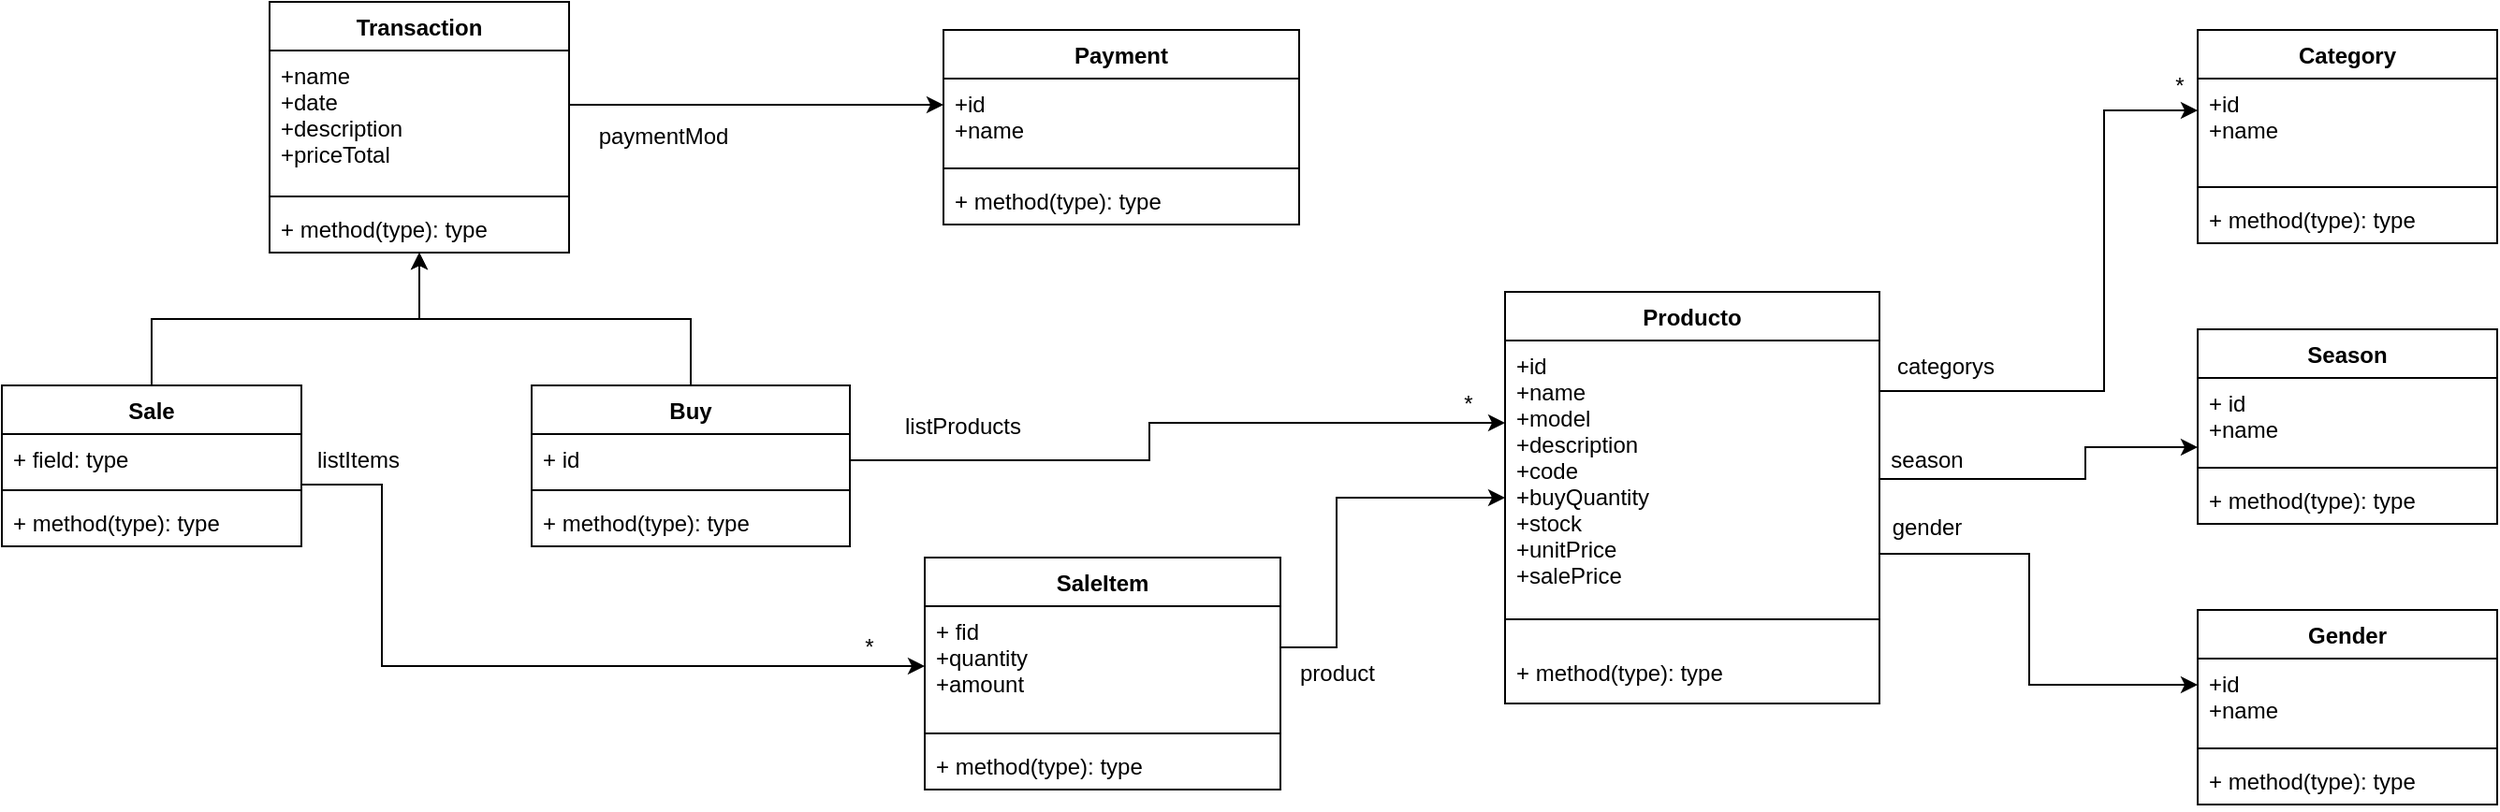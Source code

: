 <mxfile version="13.4.6" type="device"><diagram id="o3PW5R3vYJjPQgusgjDP" name="Page-1"><mxGraphModel dx="1695" dy="450" grid="1" gridSize="10" guides="1" tooltips="1" connect="1" arrows="1" fold="1" page="1" pageScale="1" pageWidth="827" pageHeight="1169" math="0" shadow="0"><root><mxCell id="0"/><mxCell id="1" parent="0"/><mxCell id="BjkdoYRgMrt3FlkHS1Pd-18" style="edgeStyle=orthogonalEdgeStyle;rounded=0;orthogonalLoop=1;jettySize=auto;html=1;" edge="1" parent="1" source="BjkdoYRgMrt3FlkHS1Pd-1" target="BjkdoYRgMrt3FlkHS1Pd-10"><mxGeometry relative="1" as="geometry"><Array as="points"><mxPoint x="540" y="440"/><mxPoint x="540" y="423"/></Array></mxGeometry></mxCell><mxCell id="BjkdoYRgMrt3FlkHS1Pd-1" value="Producto" style="swimlane;fontStyle=1;align=center;verticalAlign=top;childLayout=stackLayout;horizontal=1;startSize=26;horizontalStack=0;resizeParent=1;resizeParentMax=0;resizeLast=0;collapsible=1;marginBottom=0;" vertex="1" parent="1"><mxGeometry x="230" y="340" width="200" height="220" as="geometry"/></mxCell><mxCell id="BjkdoYRgMrt3FlkHS1Pd-2" value="+id&#10;+name&#10;+model&#10;+description&#10;+code&#10;+buyQuantity&#10;+stock&#10;+unitPrice&#10;+salePrice" style="text;strokeColor=none;fillColor=none;align=left;verticalAlign=top;spacingLeft=4;spacingRight=4;overflow=hidden;rotatable=0;points=[[0,0.5],[1,0.5]];portConstraint=eastwest;" vertex="1" parent="BjkdoYRgMrt3FlkHS1Pd-1"><mxGeometry y="26" width="200" height="134" as="geometry"/></mxCell><mxCell id="BjkdoYRgMrt3FlkHS1Pd-3" value="" style="line;strokeWidth=1;fillColor=none;align=left;verticalAlign=middle;spacingTop=-1;spacingLeft=3;spacingRight=3;rotatable=0;labelPosition=right;points=[];portConstraint=eastwest;" vertex="1" parent="BjkdoYRgMrt3FlkHS1Pd-1"><mxGeometry y="160" width="200" height="30" as="geometry"/></mxCell><mxCell id="BjkdoYRgMrt3FlkHS1Pd-4" value="+ method(type): type" style="text;strokeColor=none;fillColor=none;align=left;verticalAlign=top;spacingLeft=4;spacingRight=4;overflow=hidden;rotatable=0;points=[[0,0.5],[1,0.5]];portConstraint=eastwest;" vertex="1" parent="BjkdoYRgMrt3FlkHS1Pd-1"><mxGeometry y="190" width="200" height="30" as="geometry"/></mxCell><mxCell id="BjkdoYRgMrt3FlkHS1Pd-9" style="edgeStyle=orthogonalEdgeStyle;rounded=0;orthogonalLoop=1;jettySize=auto;html=1;exitX=1;exitY=0.5;exitDx=0;exitDy=0;" edge="1" parent="1" source="BjkdoYRgMrt3FlkHS1Pd-2" target="BjkdoYRgMrt3FlkHS1Pd-5"><mxGeometry relative="1" as="geometry"><Array as="points"><mxPoint x="430" y="393"/><mxPoint x="550" y="393"/><mxPoint x="550" y="243"/></Array></mxGeometry></mxCell><mxCell id="BjkdoYRgMrt3FlkHS1Pd-19" style="edgeStyle=orthogonalEdgeStyle;rounded=0;orthogonalLoop=1;jettySize=auto;html=1;" edge="1" parent="1" source="BjkdoYRgMrt3FlkHS1Pd-1" target="BjkdoYRgMrt3FlkHS1Pd-14"><mxGeometry relative="1" as="geometry"><Array as="points"><mxPoint x="510" y="480"/><mxPoint x="510" y="550"/></Array></mxGeometry></mxCell><mxCell id="BjkdoYRgMrt3FlkHS1Pd-5" value="Category" style="swimlane;fontStyle=1;align=center;verticalAlign=top;childLayout=stackLayout;horizontal=1;startSize=26;horizontalStack=0;resizeParent=1;resizeParentMax=0;resizeLast=0;collapsible=1;marginBottom=0;" vertex="1" parent="1"><mxGeometry x="600" y="200" width="160" height="114" as="geometry"/></mxCell><mxCell id="BjkdoYRgMrt3FlkHS1Pd-6" value="+id&#10;+name" style="text;strokeColor=none;fillColor=none;align=left;verticalAlign=top;spacingLeft=4;spacingRight=4;overflow=hidden;rotatable=0;points=[[0,0.5],[1,0.5]];portConstraint=eastwest;" vertex="1" parent="BjkdoYRgMrt3FlkHS1Pd-5"><mxGeometry y="26" width="160" height="54" as="geometry"/></mxCell><mxCell id="BjkdoYRgMrt3FlkHS1Pd-7" value="" style="line;strokeWidth=1;fillColor=none;align=left;verticalAlign=middle;spacingTop=-1;spacingLeft=3;spacingRight=3;rotatable=0;labelPosition=right;points=[];portConstraint=eastwest;" vertex="1" parent="BjkdoYRgMrt3FlkHS1Pd-5"><mxGeometry y="80" width="160" height="8" as="geometry"/></mxCell><mxCell id="BjkdoYRgMrt3FlkHS1Pd-8" value="+ method(type): type" style="text;strokeColor=none;fillColor=none;align=left;verticalAlign=top;spacingLeft=4;spacingRight=4;overflow=hidden;rotatable=0;points=[[0,0.5],[1,0.5]];portConstraint=eastwest;" vertex="1" parent="BjkdoYRgMrt3FlkHS1Pd-5"><mxGeometry y="88" width="160" height="26" as="geometry"/></mxCell><mxCell id="BjkdoYRgMrt3FlkHS1Pd-38" style="edgeStyle=orthogonalEdgeStyle;rounded=0;orthogonalLoop=1;jettySize=auto;html=1;" edge="1" parent="1" source="BjkdoYRgMrt3FlkHS1Pd-29" target="BjkdoYRgMrt3FlkHS1Pd-33"><mxGeometry relative="1" as="geometry"><Array as="points"><mxPoint x="-370" y="443"/><mxPoint x="-370" y="540"/></Array></mxGeometry></mxCell><mxCell id="BjkdoYRgMrt3FlkHS1Pd-37" style="edgeStyle=orthogonalEdgeStyle;rounded=0;orthogonalLoop=1;jettySize=auto;html=1;" edge="1" parent="1" source="BjkdoYRgMrt3FlkHS1Pd-33" target="BjkdoYRgMrt3FlkHS1Pd-1"><mxGeometry relative="1" as="geometry"><Array as="points"><mxPoint x="140" y="530"/><mxPoint x="140" y="450"/></Array></mxGeometry></mxCell><mxCell id="BjkdoYRgMrt3FlkHS1Pd-44" style="edgeStyle=orthogonalEdgeStyle;rounded=0;orthogonalLoop=1;jettySize=auto;html=1;" edge="1" parent="1" source="BjkdoYRgMrt3FlkHS1Pd-29" target="BjkdoYRgMrt3FlkHS1Pd-39"><mxGeometry relative="1" as="geometry"/></mxCell><mxCell id="BjkdoYRgMrt3FlkHS1Pd-45" style="edgeStyle=orthogonalEdgeStyle;rounded=0;orthogonalLoop=1;jettySize=auto;html=1;" edge="1" parent="1" source="BjkdoYRgMrt3FlkHS1Pd-39" target="BjkdoYRgMrt3FlkHS1Pd-25"><mxGeometry relative="1" as="geometry"><Array as="points"><mxPoint x="-170" y="240"/><mxPoint x="-170" y="240"/></Array></mxGeometry></mxCell><mxCell id="BjkdoYRgMrt3FlkHS1Pd-46" style="edgeStyle=orthogonalEdgeStyle;rounded=0;orthogonalLoop=1;jettySize=auto;html=1;" edge="1" parent="1" source="BjkdoYRgMrt3FlkHS1Pd-20" target="BjkdoYRgMrt3FlkHS1Pd-39"><mxGeometry relative="1" as="geometry"/></mxCell><mxCell id="BjkdoYRgMrt3FlkHS1Pd-47" style="edgeStyle=orthogonalEdgeStyle;rounded=0;orthogonalLoop=1;jettySize=auto;html=1;" edge="1" parent="1" source="BjkdoYRgMrt3FlkHS1Pd-20" target="BjkdoYRgMrt3FlkHS1Pd-1"><mxGeometry relative="1" as="geometry"><Array as="points"><mxPoint x="40" y="430"/><mxPoint x="40" y="410"/></Array></mxGeometry></mxCell><mxCell id="BjkdoYRgMrt3FlkHS1Pd-33" value="SaleItem" style="swimlane;fontStyle=1;align=center;verticalAlign=top;childLayout=stackLayout;horizontal=1;startSize=26;horizontalStack=0;resizeParent=1;resizeParentMax=0;resizeLast=0;collapsible=1;marginBottom=0;" vertex="1" parent="1"><mxGeometry x="-80" y="482" width="190" height="124" as="geometry"/></mxCell><mxCell id="BjkdoYRgMrt3FlkHS1Pd-34" value="+ fid&#10;+quantity&#10;+amount&#10;" style="text;strokeColor=none;fillColor=none;align=left;verticalAlign=top;spacingLeft=4;spacingRight=4;overflow=hidden;rotatable=0;points=[[0,0.5],[1,0.5]];portConstraint=eastwest;" vertex="1" parent="BjkdoYRgMrt3FlkHS1Pd-33"><mxGeometry y="26" width="190" height="64" as="geometry"/></mxCell><mxCell id="BjkdoYRgMrt3FlkHS1Pd-35" value="" style="line;strokeWidth=1;fillColor=none;align=left;verticalAlign=middle;spacingTop=-1;spacingLeft=3;spacingRight=3;rotatable=0;labelPosition=right;points=[];portConstraint=eastwest;" vertex="1" parent="BjkdoYRgMrt3FlkHS1Pd-33"><mxGeometry y="90" width="190" height="8" as="geometry"/></mxCell><mxCell id="BjkdoYRgMrt3FlkHS1Pd-36" value="+ method(type): type" style="text;strokeColor=none;fillColor=none;align=left;verticalAlign=top;spacingLeft=4;spacingRight=4;overflow=hidden;rotatable=0;points=[[0,0.5],[1,0.5]];portConstraint=eastwest;" vertex="1" parent="BjkdoYRgMrt3FlkHS1Pd-33"><mxGeometry y="98" width="190" height="26" as="geometry"/></mxCell><mxCell id="BjkdoYRgMrt3FlkHS1Pd-10" value="Season" style="swimlane;fontStyle=1;align=center;verticalAlign=top;childLayout=stackLayout;horizontal=1;startSize=26;horizontalStack=0;resizeParent=1;resizeParentMax=0;resizeLast=0;collapsible=1;marginBottom=0;" vertex="1" parent="1"><mxGeometry x="600" y="360" width="160" height="104" as="geometry"/></mxCell><mxCell id="BjkdoYRgMrt3FlkHS1Pd-11" value="+ id&#10;+name" style="text;strokeColor=none;fillColor=none;align=left;verticalAlign=top;spacingLeft=4;spacingRight=4;overflow=hidden;rotatable=0;points=[[0,0.5],[1,0.5]];portConstraint=eastwest;" vertex="1" parent="BjkdoYRgMrt3FlkHS1Pd-10"><mxGeometry y="26" width="160" height="44" as="geometry"/></mxCell><mxCell id="BjkdoYRgMrt3FlkHS1Pd-12" value="" style="line;strokeWidth=1;fillColor=none;align=left;verticalAlign=middle;spacingTop=-1;spacingLeft=3;spacingRight=3;rotatable=0;labelPosition=right;points=[];portConstraint=eastwest;" vertex="1" parent="BjkdoYRgMrt3FlkHS1Pd-10"><mxGeometry y="70" width="160" height="8" as="geometry"/></mxCell><mxCell id="BjkdoYRgMrt3FlkHS1Pd-13" value="+ method(type): type" style="text;strokeColor=none;fillColor=none;align=left;verticalAlign=top;spacingLeft=4;spacingRight=4;overflow=hidden;rotatable=0;points=[[0,0.5],[1,0.5]];portConstraint=eastwest;" vertex="1" parent="BjkdoYRgMrt3FlkHS1Pd-10"><mxGeometry y="78" width="160" height="26" as="geometry"/></mxCell><mxCell id="BjkdoYRgMrt3FlkHS1Pd-14" value="Gender" style="swimlane;fontStyle=1;align=center;verticalAlign=top;childLayout=stackLayout;horizontal=1;startSize=26;horizontalStack=0;resizeParent=1;resizeParentMax=0;resizeLast=0;collapsible=1;marginBottom=0;" vertex="1" parent="1"><mxGeometry x="600" y="510" width="160" height="104" as="geometry"/></mxCell><mxCell id="BjkdoYRgMrt3FlkHS1Pd-15" value="+id&#10;+name" style="text;strokeColor=none;fillColor=none;align=left;verticalAlign=top;spacingLeft=4;spacingRight=4;overflow=hidden;rotatable=0;points=[[0,0.5],[1,0.5]];portConstraint=eastwest;" vertex="1" parent="BjkdoYRgMrt3FlkHS1Pd-14"><mxGeometry y="26" width="160" height="44" as="geometry"/></mxCell><mxCell id="BjkdoYRgMrt3FlkHS1Pd-16" value="" style="line;strokeWidth=1;fillColor=none;align=left;verticalAlign=middle;spacingTop=-1;spacingLeft=3;spacingRight=3;rotatable=0;labelPosition=right;points=[];portConstraint=eastwest;" vertex="1" parent="BjkdoYRgMrt3FlkHS1Pd-14"><mxGeometry y="70" width="160" height="8" as="geometry"/></mxCell><mxCell id="BjkdoYRgMrt3FlkHS1Pd-17" value="+ method(type): type" style="text;strokeColor=none;fillColor=none;align=left;verticalAlign=top;spacingLeft=4;spacingRight=4;overflow=hidden;rotatable=0;points=[[0,0.5],[1,0.5]];portConstraint=eastwest;" vertex="1" parent="BjkdoYRgMrt3FlkHS1Pd-14"><mxGeometry y="78" width="160" height="26" as="geometry"/></mxCell><mxCell id="BjkdoYRgMrt3FlkHS1Pd-39" value="Transaction" style="swimlane;fontStyle=1;align=center;verticalAlign=top;childLayout=stackLayout;horizontal=1;startSize=26;horizontalStack=0;resizeParent=1;resizeParentMax=0;resizeLast=0;collapsible=1;marginBottom=0;" vertex="1" parent="1"><mxGeometry x="-430" y="185" width="160" height="134" as="geometry"/></mxCell><mxCell id="BjkdoYRgMrt3FlkHS1Pd-40" value="+name&#10;+date&#10;+description&#10;+priceTotal" style="text;strokeColor=none;fillColor=none;align=left;verticalAlign=top;spacingLeft=4;spacingRight=4;overflow=hidden;rotatable=0;points=[[0,0.5],[1,0.5]];portConstraint=eastwest;" vertex="1" parent="BjkdoYRgMrt3FlkHS1Pd-39"><mxGeometry y="26" width="160" height="74" as="geometry"/></mxCell><mxCell id="BjkdoYRgMrt3FlkHS1Pd-41" value="" style="line;strokeWidth=1;fillColor=none;align=left;verticalAlign=middle;spacingTop=-1;spacingLeft=3;spacingRight=3;rotatable=0;labelPosition=right;points=[];portConstraint=eastwest;" vertex="1" parent="BjkdoYRgMrt3FlkHS1Pd-39"><mxGeometry y="100" width="160" height="8" as="geometry"/></mxCell><mxCell id="BjkdoYRgMrt3FlkHS1Pd-42" value="+ method(type): type" style="text;strokeColor=none;fillColor=none;align=left;verticalAlign=top;spacingLeft=4;spacingRight=4;overflow=hidden;rotatable=0;points=[[0,0.5],[1,0.5]];portConstraint=eastwest;" vertex="1" parent="BjkdoYRgMrt3FlkHS1Pd-39"><mxGeometry y="108" width="160" height="26" as="geometry"/></mxCell><mxCell id="BjkdoYRgMrt3FlkHS1Pd-25" value="Payment" style="swimlane;fontStyle=1;align=center;verticalAlign=top;childLayout=stackLayout;horizontal=1;startSize=26;horizontalStack=0;resizeParent=1;resizeParentMax=0;resizeLast=0;collapsible=1;marginBottom=0;" vertex="1" parent="1"><mxGeometry x="-70" y="200" width="190" height="104" as="geometry"/></mxCell><mxCell id="BjkdoYRgMrt3FlkHS1Pd-26" value="+id&#10;+name" style="text;strokeColor=none;fillColor=none;align=left;verticalAlign=top;spacingLeft=4;spacingRight=4;overflow=hidden;rotatable=0;points=[[0,0.5],[1,0.5]];portConstraint=eastwest;" vertex="1" parent="BjkdoYRgMrt3FlkHS1Pd-25"><mxGeometry y="26" width="190" height="44" as="geometry"/></mxCell><mxCell id="BjkdoYRgMrt3FlkHS1Pd-27" value="" style="line;strokeWidth=1;fillColor=none;align=left;verticalAlign=middle;spacingTop=-1;spacingLeft=3;spacingRight=3;rotatable=0;labelPosition=right;points=[];portConstraint=eastwest;" vertex="1" parent="BjkdoYRgMrt3FlkHS1Pd-25"><mxGeometry y="70" width="190" height="8" as="geometry"/></mxCell><mxCell id="BjkdoYRgMrt3FlkHS1Pd-28" value="+ method(type): type" style="text;strokeColor=none;fillColor=none;align=left;verticalAlign=top;spacingLeft=4;spacingRight=4;overflow=hidden;rotatable=0;points=[[0,0.5],[1,0.5]];portConstraint=eastwest;" vertex="1" parent="BjkdoYRgMrt3FlkHS1Pd-25"><mxGeometry y="78" width="190" height="26" as="geometry"/></mxCell><mxCell id="2" value="paymentMod" style="text;html=1;align=center;verticalAlign=middle;resizable=0;points=[];autosize=1;" vertex="1" parent="1"><mxGeometry x="-260" y="247" width="80" height="20" as="geometry"/></mxCell><mxCell id="BjkdoYRgMrt3FlkHS1Pd-49" value="listProducts" style="text;html=1;align=center;verticalAlign=middle;resizable=0;points=[];autosize=1;" vertex="1" parent="1"><mxGeometry x="-100" y="402" width="80" height="20" as="geometry"/></mxCell><mxCell id="BjkdoYRgMrt3FlkHS1Pd-50" value="*" style="text;html=1;align=center;verticalAlign=middle;resizable=0;points=[];autosize=1;" vertex="1" parent="1"><mxGeometry x="200" y="390" width="20" height="20" as="geometry"/></mxCell><mxCell id="BjkdoYRgMrt3FlkHS1Pd-20" value="Buy" style="swimlane;fontStyle=1;align=center;verticalAlign=top;childLayout=stackLayout;horizontal=1;startSize=26;horizontalStack=0;resizeParent=1;resizeParentMax=0;resizeLast=0;collapsible=1;marginBottom=0;" vertex="1" parent="1"><mxGeometry x="-290" y="390" width="170" height="86" as="geometry"/></mxCell><mxCell id="BjkdoYRgMrt3FlkHS1Pd-21" value="+ id" style="text;strokeColor=none;fillColor=none;align=left;verticalAlign=top;spacingLeft=4;spacingRight=4;overflow=hidden;rotatable=0;points=[[0,0.5],[1,0.5]];portConstraint=eastwest;" vertex="1" parent="BjkdoYRgMrt3FlkHS1Pd-20"><mxGeometry y="26" width="170" height="26" as="geometry"/></mxCell><mxCell id="BjkdoYRgMrt3FlkHS1Pd-22" value="" style="line;strokeWidth=1;fillColor=none;align=left;verticalAlign=middle;spacingTop=-1;spacingLeft=3;spacingRight=3;rotatable=0;labelPosition=right;points=[];portConstraint=eastwest;" vertex="1" parent="BjkdoYRgMrt3FlkHS1Pd-20"><mxGeometry y="52" width="170" height="8" as="geometry"/></mxCell><mxCell id="BjkdoYRgMrt3FlkHS1Pd-23" value="+ method(type): type" style="text;strokeColor=none;fillColor=none;align=left;verticalAlign=top;spacingLeft=4;spacingRight=4;overflow=hidden;rotatable=0;points=[[0,0.5],[1,0.5]];portConstraint=eastwest;" vertex="1" parent="BjkdoYRgMrt3FlkHS1Pd-20"><mxGeometry y="60" width="170" height="26" as="geometry"/></mxCell><mxCell id="BjkdoYRgMrt3FlkHS1Pd-29" value="Sale" style="swimlane;fontStyle=1;align=center;verticalAlign=top;childLayout=stackLayout;horizontal=1;startSize=26;horizontalStack=0;resizeParent=1;resizeParentMax=0;resizeLast=0;collapsible=1;marginBottom=0;" vertex="1" parent="1"><mxGeometry x="-573" y="390" width="160" height="86" as="geometry"/></mxCell><mxCell id="BjkdoYRgMrt3FlkHS1Pd-30" value="+ field: type" style="text;strokeColor=none;fillColor=none;align=left;verticalAlign=top;spacingLeft=4;spacingRight=4;overflow=hidden;rotatable=0;points=[[0,0.5],[1,0.5]];portConstraint=eastwest;" vertex="1" parent="BjkdoYRgMrt3FlkHS1Pd-29"><mxGeometry y="26" width="160" height="26" as="geometry"/></mxCell><mxCell id="BjkdoYRgMrt3FlkHS1Pd-31" value="" style="line;strokeWidth=1;fillColor=none;align=left;verticalAlign=middle;spacingTop=-1;spacingLeft=3;spacingRight=3;rotatable=0;labelPosition=right;points=[];portConstraint=eastwest;" vertex="1" parent="BjkdoYRgMrt3FlkHS1Pd-29"><mxGeometry y="52" width="160" height="8" as="geometry"/></mxCell><mxCell id="BjkdoYRgMrt3FlkHS1Pd-32" value="+ method(type): type" style="text;strokeColor=none;fillColor=none;align=left;verticalAlign=top;spacingLeft=4;spacingRight=4;overflow=hidden;rotatable=0;points=[[0,0.5],[1,0.5]];portConstraint=eastwest;" vertex="1" parent="BjkdoYRgMrt3FlkHS1Pd-29"><mxGeometry y="60" width="160" height="26" as="geometry"/></mxCell><mxCell id="BjkdoYRgMrt3FlkHS1Pd-52" value="listItems" style="text;html=1;align=center;verticalAlign=middle;resizable=0;points=[];autosize=1;" vertex="1" parent="1"><mxGeometry x="-413" y="420" width="60" height="20" as="geometry"/></mxCell><mxCell id="BjkdoYRgMrt3FlkHS1Pd-53" value="*" style="text;html=1;align=center;verticalAlign=middle;resizable=0;points=[];autosize=1;" vertex="1" parent="1"><mxGeometry x="-120" y="520" width="20" height="20" as="geometry"/></mxCell><mxCell id="BjkdoYRgMrt3FlkHS1Pd-54" value="product" style="text;html=1;align=center;verticalAlign=middle;resizable=0;points=[];autosize=1;" vertex="1" parent="1"><mxGeometry x="110" y="534" width="60" height="20" as="geometry"/></mxCell><mxCell id="BjkdoYRgMrt3FlkHS1Pd-55" value="categorys" style="text;html=1;align=center;verticalAlign=middle;resizable=0;points=[];autosize=1;" vertex="1" parent="1"><mxGeometry x="430" y="370" width="70" height="20" as="geometry"/></mxCell><mxCell id="BjkdoYRgMrt3FlkHS1Pd-56" value="*" style="text;html=1;align=center;verticalAlign=middle;resizable=0;points=[];autosize=1;" vertex="1" parent="1"><mxGeometry x="580" y="220" width="20" height="20" as="geometry"/></mxCell><mxCell id="BjkdoYRgMrt3FlkHS1Pd-57" value="season" style="text;html=1;align=center;verticalAlign=middle;resizable=0;points=[];autosize=1;" vertex="1" parent="1"><mxGeometry x="430" y="420" width="50" height="20" as="geometry"/></mxCell><mxCell id="BjkdoYRgMrt3FlkHS1Pd-58" value="gender" style="text;html=1;align=center;verticalAlign=middle;resizable=0;points=[];autosize=1;" vertex="1" parent="1"><mxGeometry x="430" y="456" width="50" height="20" as="geometry"/></mxCell></root></mxGraphModel></diagram></mxfile>